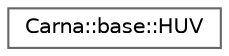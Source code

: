 digraph "Graphical Class Hierarchy"
{
 // LATEX_PDF_SIZE
  bgcolor="transparent";
  edge [fontname=Helvetica,fontsize=10,labelfontname=Helvetica,labelfontsize=10];
  node [fontname=Helvetica,fontsize=10,shape=box,height=0.2,width=0.4];
  rankdir="LR";
  Node0 [id="Node000000",label="Carna::base::HUV",height=0.2,width=0.4,color="grey40", fillcolor="white", style="filled",URL="$structCarna_1_1base_1_1HUV.html",tooltip="Represents values in ."];
}
